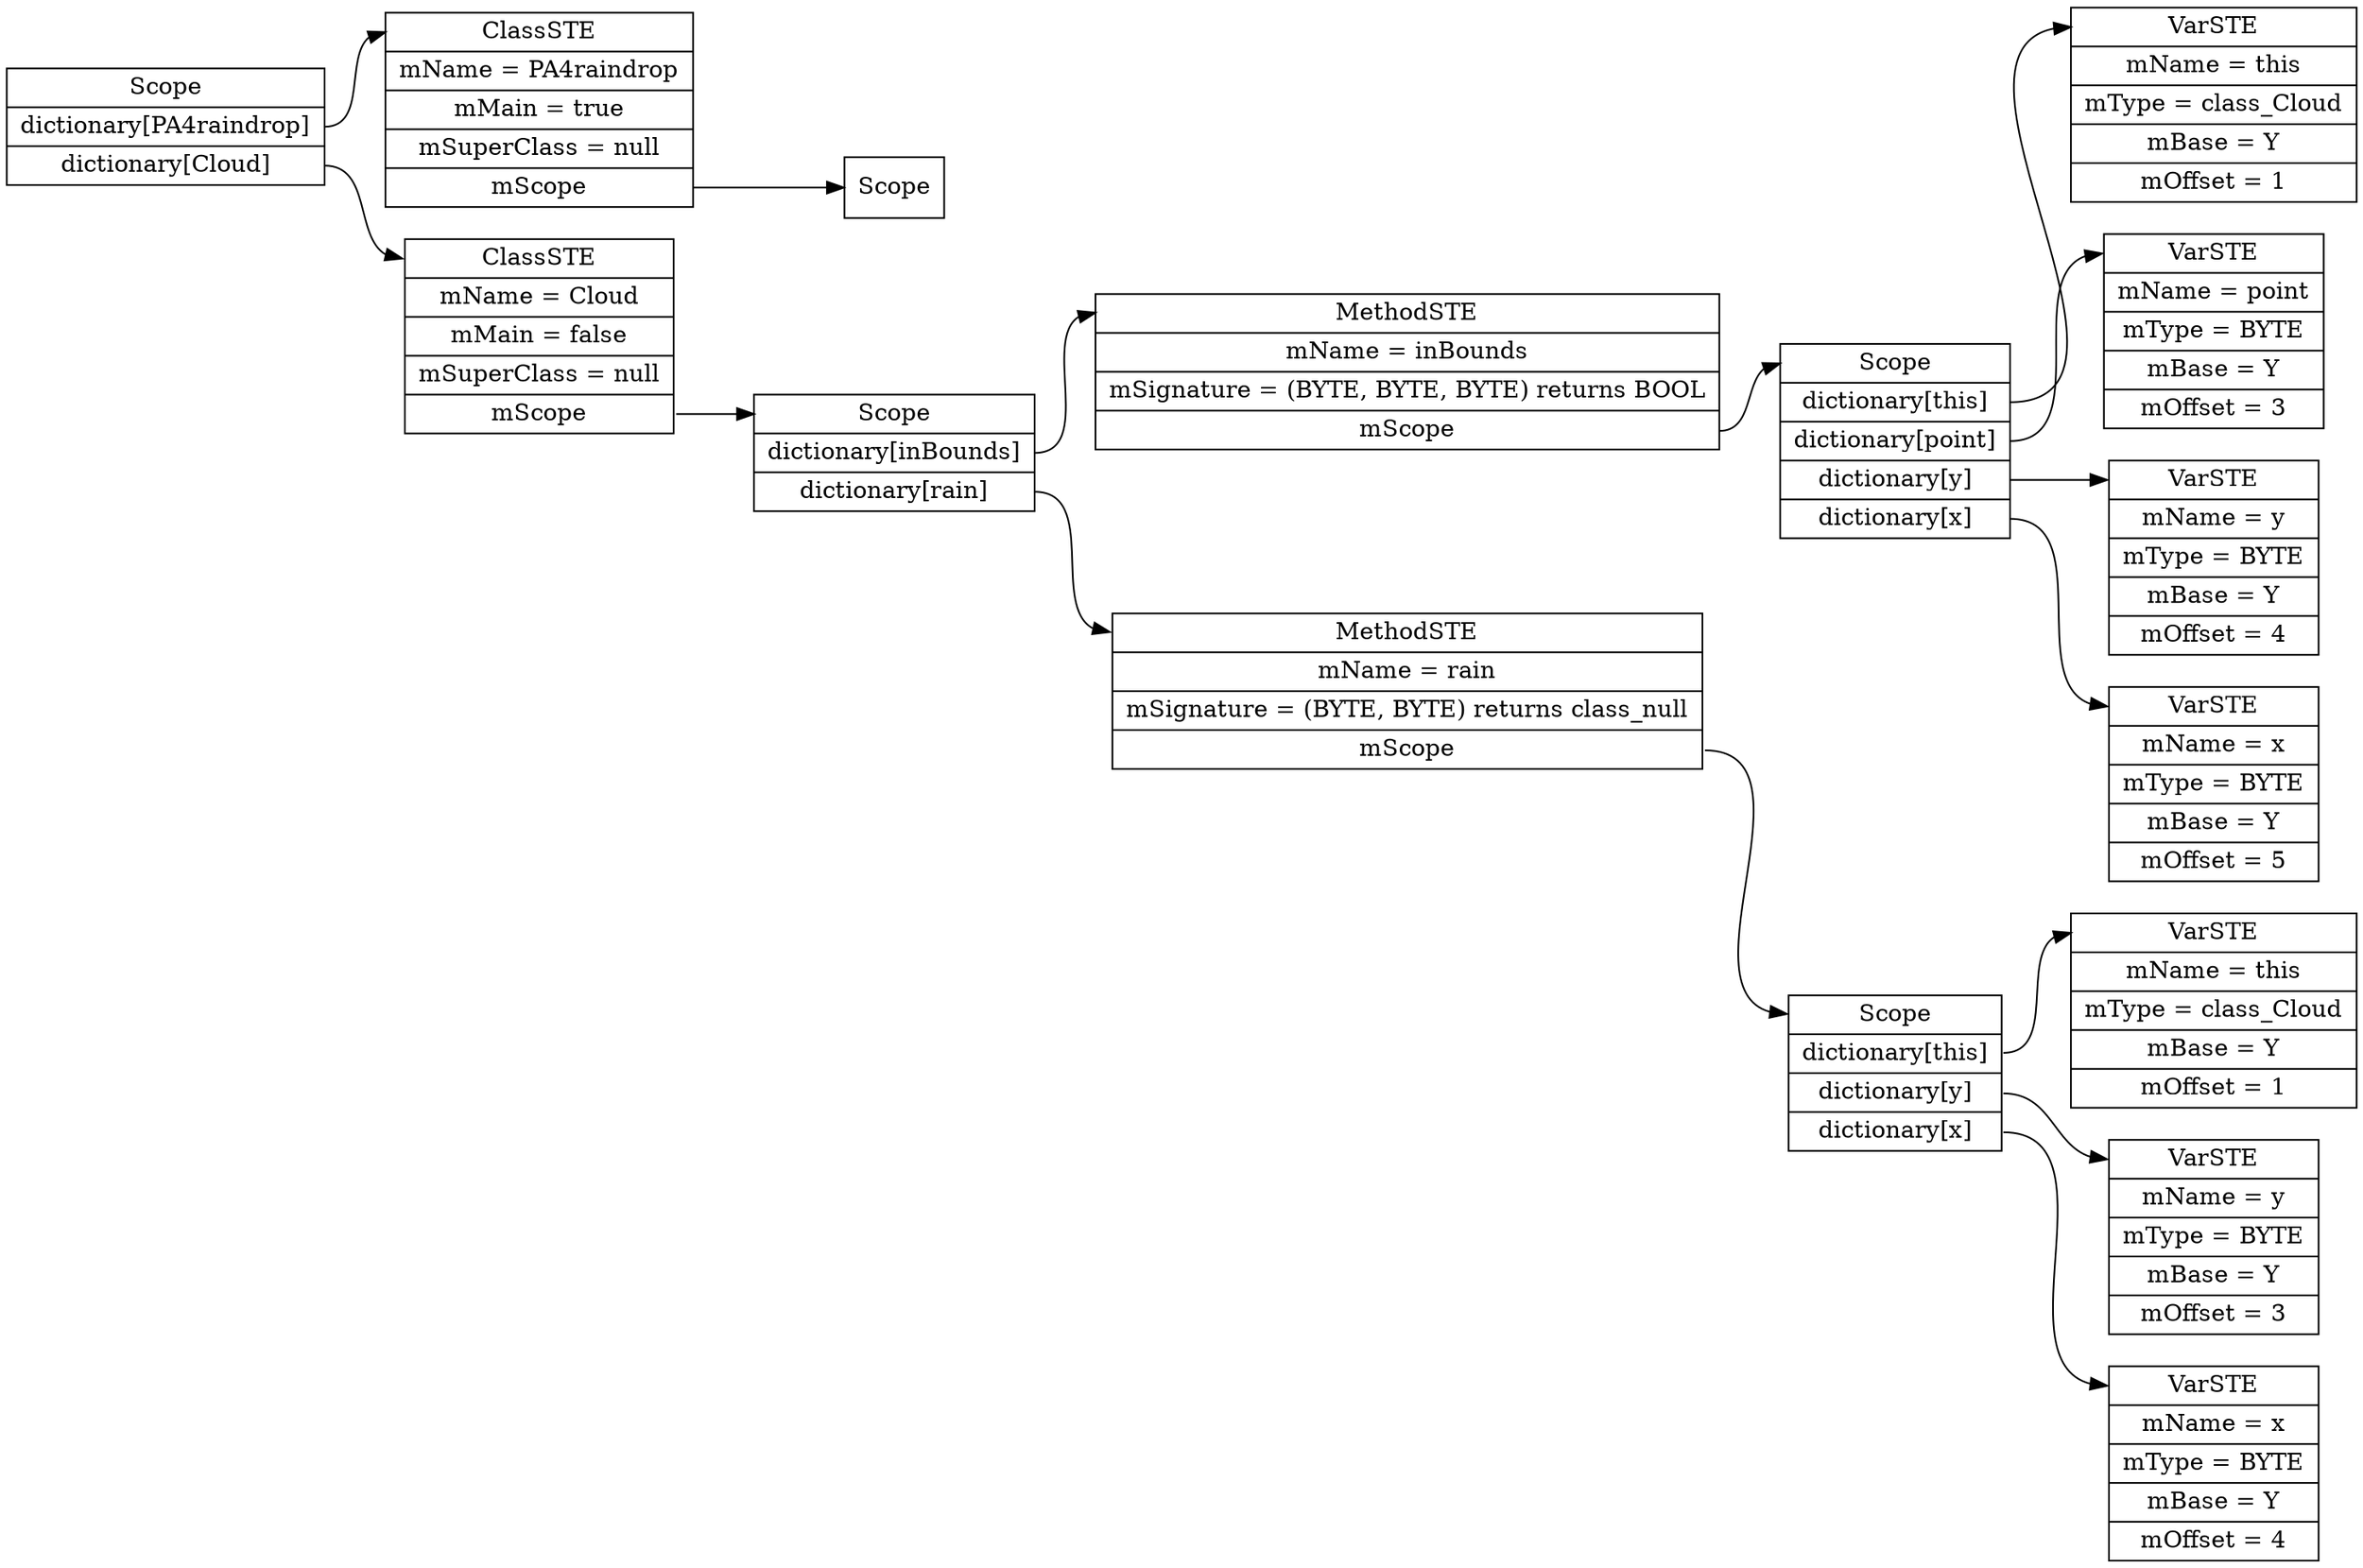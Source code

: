 digraph SymTable {
	graph [rankdir="LR"];
	node [shape=record];
	0 [label=" <f0> Scope | <f1> dictionary\[PA4raindrop\] | <f2> dictionary\[Cloud\] "];
	0:<f1> -> 1:<f0>;
	1 [label=" <f0> ClassSTE | <f1> mName = PA4raindrop| <f2> mMain = true| <f3> mSuperClass = null| <f4> mScope "];
	1:<f4> -> 2:<f0>;
	2 [label=" <f0> Scope "];
	0:<f2> -> 3:<f0>;
	3 [label=" <f0> ClassSTE | <f1> mName = Cloud| <f2> mMain = false| <f3> mSuperClass = null| <f4> mScope "];
	3:<f4> -> 4:<f0>;
	4 [label=" <f0> Scope | <f1> dictionary\[inBounds\] | <f2> dictionary\[rain\] "];
	4:<f1> -> 5:<f0>;
	5 [label=" <f0> MethodSTE | <f1> mName = inBounds| <f2> mSignature = (BYTE, BYTE, BYTE) returns BOOL| <f3> mScope "];
	5:<f3> -> 6:<f0>;
	6 [label=" <f0> Scope | <f1> dictionary\[this\] | <f2> dictionary\[point\] | <f3> dictionary\[y\] | <f4> dictionary\[x\] "];
	6:<f1> -> 7:<f0>;
	7 [label=" <f0> VarSTE | <f1> mName = this| <f2> mType = class_Cloud| <f3> mBase = Y| <f4> mOffset = 1"];
	6:<f2> -> 8:<f0>;
	8 [label=" <f0> VarSTE | <f1> mName = point| <f2> mType = BYTE| <f3> mBase = Y| <f4> mOffset = 3"];
	6:<f3> -> 9:<f0>;
	9 [label=" <f0> VarSTE | <f1> mName = y| <f2> mType = BYTE| <f3> mBase = Y| <f4> mOffset = 4"];
	6:<f4> -> 10:<f0>;
	10 [label=" <f0> VarSTE | <f1> mName = x| <f2> mType = BYTE| <f3> mBase = Y| <f4> mOffset = 5"];
	4:<f2> -> 11:<f0>;
	11 [label=" <f0> MethodSTE | <f1> mName = rain| <f2> mSignature = (BYTE, BYTE) returns class_null| <f3> mScope "];
	11:<f3> -> 12:<f0>;
	12 [label=" <f0> Scope | <f1> dictionary\[this\] | <f2> dictionary\[y\] | <f3> dictionary\[x\] "];
	12:<f1> -> 13:<f0>;
	13 [label=" <f0> VarSTE | <f1> mName = this| <f2> mType = class_Cloud| <f3> mBase = Y| <f4> mOffset = 1"];
	12:<f2> -> 14:<f0>;
	14 [label=" <f0> VarSTE | <f1> mName = y| <f2> mType = BYTE| <f3> mBase = Y| <f4> mOffset = 3"];
	12:<f3> -> 15:<f0>;
	15 [label=" <f0> VarSTE | <f1> mName = x| <f2> mType = BYTE| <f3> mBase = Y| <f4> mOffset = 4"];
}
